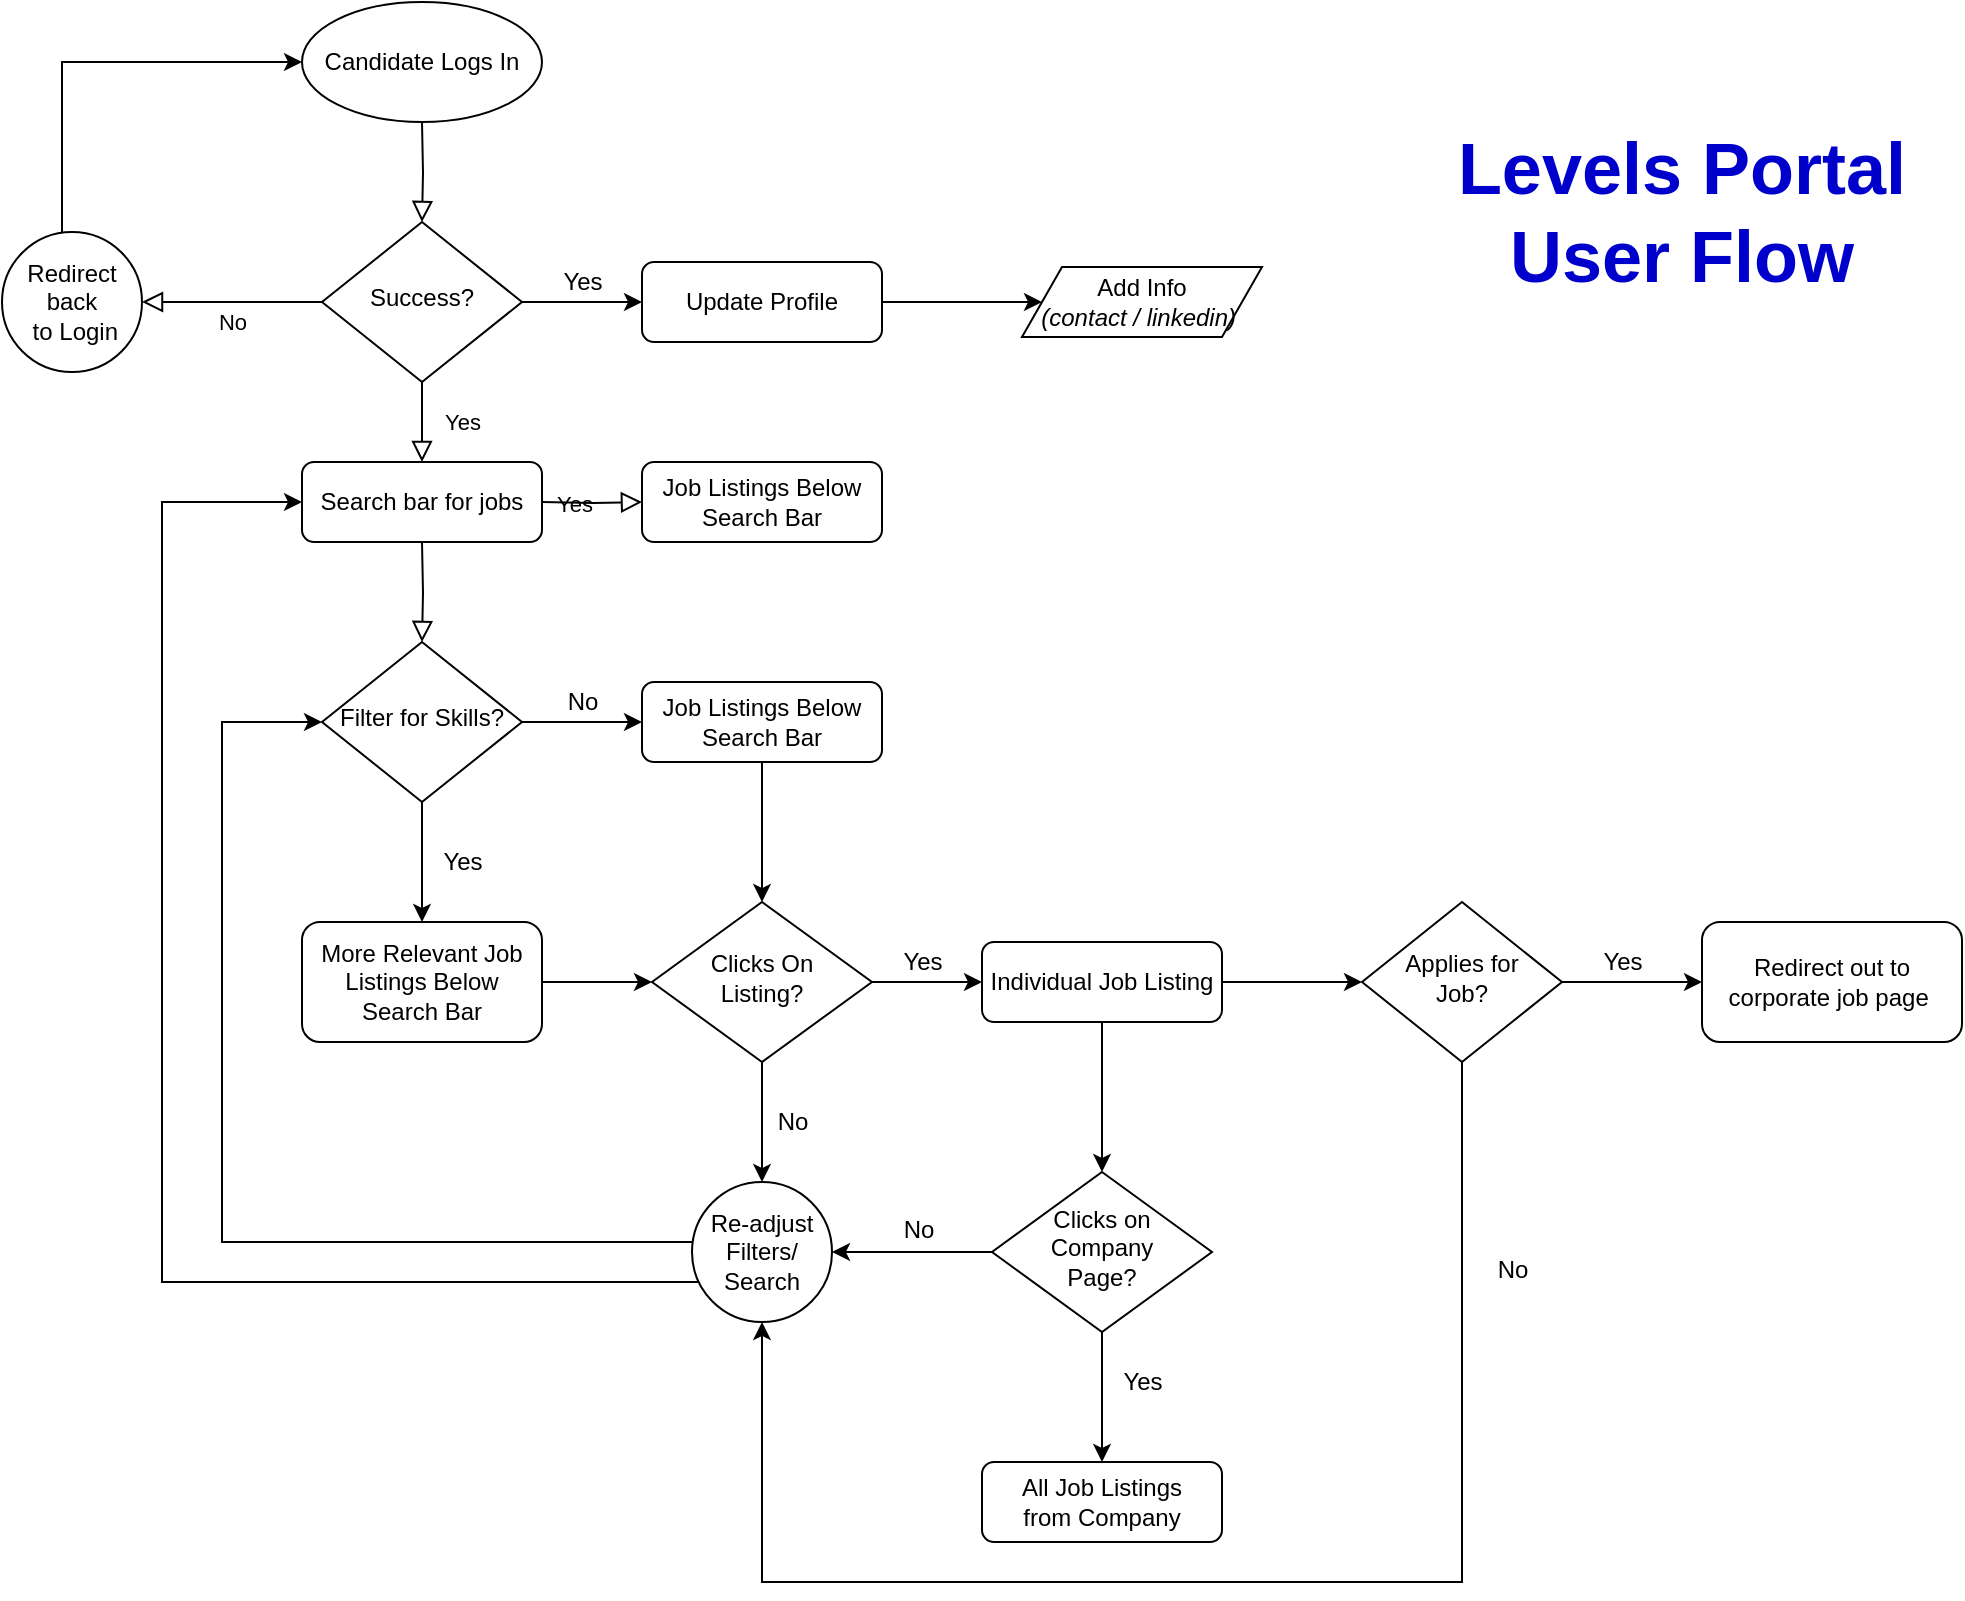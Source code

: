 <mxfile version="14.5.1" type="device"><diagram id="C5RBs43oDa-KdzZeNtuy" name="Home Page"><mxGraphModel dx="1106" dy="777" grid="1" gridSize="10" guides="1" tooltips="1" connect="1" arrows="1" fold="1" page="1" pageScale="1" pageWidth="1169" pageHeight="827" math="0" shadow="0"><root><mxCell id="WIyWlLk6GJQsqaUBKTNV-0"/><mxCell id="WIyWlLk6GJQsqaUBKTNV-1" parent="WIyWlLk6GJQsqaUBKTNV-0"/><mxCell id="WIyWlLk6GJQsqaUBKTNV-2" value="" style="rounded=0;html=1;jettySize=auto;orthogonalLoop=1;fontSize=11;endArrow=block;endFill=0;endSize=8;strokeWidth=1;shadow=0;labelBackgroundColor=none;edgeStyle=orthogonalEdgeStyle;" parent="WIyWlLk6GJQsqaUBKTNV-1" target="WIyWlLk6GJQsqaUBKTNV-6" edge="1"><mxGeometry relative="1" as="geometry"><mxPoint x="280" y="70" as="sourcePoint"/></mxGeometry></mxCell><mxCell id="WIyWlLk6GJQsqaUBKTNV-4" value="Yes" style="rounded=0;html=1;jettySize=auto;orthogonalLoop=1;fontSize=11;endArrow=block;endFill=0;endSize=8;strokeWidth=1;shadow=0;labelBackgroundColor=none;edgeStyle=orthogonalEdgeStyle;" parent="WIyWlLk6GJQsqaUBKTNV-1" source="WIyWlLk6GJQsqaUBKTNV-6" edge="1"><mxGeometry y="20" relative="1" as="geometry"><mxPoint as="offset"/><mxPoint x="280" y="240" as="targetPoint"/></mxGeometry></mxCell><mxCell id="WIyWlLk6GJQsqaUBKTNV-5" value="No" style="edgeStyle=orthogonalEdgeStyle;rounded=0;html=1;jettySize=auto;orthogonalLoop=1;fontSize=11;endArrow=block;endFill=0;endSize=8;strokeWidth=1;shadow=0;labelBackgroundColor=none;" parent="WIyWlLk6GJQsqaUBKTNV-1" source="WIyWlLk6GJQsqaUBKTNV-6" edge="1"><mxGeometry y="10" relative="1" as="geometry"><mxPoint as="offset"/><mxPoint x="140" y="160" as="targetPoint"/></mxGeometry></mxCell><mxCell id="pL1vEmYR8G1GiPKI-jwZ-53" value="" style="edgeStyle=orthogonalEdgeStyle;rounded=0;orthogonalLoop=1;jettySize=auto;html=1;" parent="WIyWlLk6GJQsqaUBKTNV-1" source="WIyWlLk6GJQsqaUBKTNV-6" target="pL1vEmYR8G1GiPKI-jwZ-52" edge="1"><mxGeometry relative="1" as="geometry"/></mxCell><mxCell id="WIyWlLk6GJQsqaUBKTNV-6" value="Success?" style="rhombus;whiteSpace=wrap;html=1;shadow=0;fontFamily=Helvetica;fontSize=12;align=center;strokeWidth=1;spacing=6;spacingTop=-4;" parent="WIyWlLk6GJQsqaUBKTNV-1" vertex="1"><mxGeometry x="230" y="120" width="100" height="80" as="geometry"/></mxCell><mxCell id="WIyWlLk6GJQsqaUBKTNV-9" value="Yes" style="edgeStyle=orthogonalEdgeStyle;rounded=0;html=1;jettySize=auto;orthogonalLoop=1;fontSize=11;endArrow=block;endFill=0;endSize=8;strokeWidth=1;shadow=0;labelBackgroundColor=none;" parent="WIyWlLk6GJQsqaUBKTNV-1" target="WIyWlLk6GJQsqaUBKTNV-12" edge="1"><mxGeometry y="10" relative="1" as="geometry"><mxPoint as="offset"/><mxPoint x="340" y="260" as="sourcePoint"/></mxGeometry></mxCell><mxCell id="WIyWlLk6GJQsqaUBKTNV-11" value="Search bar for jobs" style="rounded=1;whiteSpace=wrap;html=1;fontSize=12;glass=0;strokeWidth=1;shadow=0;" parent="WIyWlLk6GJQsqaUBKTNV-1" vertex="1"><mxGeometry x="220" y="240" width="120" height="40" as="geometry"/></mxCell><mxCell id="WIyWlLk6GJQsqaUBKTNV-12" value="Job Listings Below Search Bar" style="rounded=1;whiteSpace=wrap;html=1;fontSize=12;glass=0;strokeWidth=1;shadow=0;" parent="WIyWlLk6GJQsqaUBKTNV-1" vertex="1"><mxGeometry x="390" y="240" width="120" height="40" as="geometry"/></mxCell><mxCell id="HsMBbbvZUkmnmVhY9H5Z-0" value="&lt;font style=&quot;font-size: 36px&quot; color=&quot;#0000cc&quot;&gt;&lt;b&gt;Levels Portal&lt;br&gt;User Flow&lt;br&gt;&lt;/b&gt;&lt;/font&gt;" style="text;html=1;strokeColor=none;fillColor=none;align=center;verticalAlign=middle;whiteSpace=wrap;rounded=0;" parent="WIyWlLk6GJQsqaUBKTNV-1" vertex="1"><mxGeometry x="790" y="105" width="240" height="20" as="geometry"/></mxCell><mxCell id="pL1vEmYR8G1GiPKI-jwZ-2" value="Candidate Logs In" style="ellipse;whiteSpace=wrap;html=1;" parent="WIyWlLk6GJQsqaUBKTNV-1" vertex="1"><mxGeometry x="220" y="10" width="120" height="60" as="geometry"/></mxCell><mxCell id="pL1vEmYR8G1GiPKI-jwZ-4" value="" style="rounded=0;html=1;jettySize=auto;orthogonalLoop=1;fontSize=11;endArrow=block;endFill=0;endSize=8;strokeWidth=1;shadow=0;labelBackgroundColor=none;edgeStyle=orthogonalEdgeStyle;" parent="WIyWlLk6GJQsqaUBKTNV-1" target="pL1vEmYR8G1GiPKI-jwZ-5" edge="1"><mxGeometry relative="1" as="geometry"><mxPoint x="280" y="280" as="sourcePoint"/></mxGeometry></mxCell><mxCell id="pL1vEmYR8G1GiPKI-jwZ-11" value="" style="edgeStyle=orthogonalEdgeStyle;rounded=0;orthogonalLoop=1;jettySize=auto;html=1;" parent="WIyWlLk6GJQsqaUBKTNV-1" source="pL1vEmYR8G1GiPKI-jwZ-5" target="pL1vEmYR8G1GiPKI-jwZ-6" edge="1"><mxGeometry relative="1" as="geometry"/></mxCell><mxCell id="pL1vEmYR8G1GiPKI-jwZ-14" value="" style="edgeStyle=orthogonalEdgeStyle;rounded=0;orthogonalLoop=1;jettySize=auto;html=1;" parent="WIyWlLk6GJQsqaUBKTNV-1" source="pL1vEmYR8G1GiPKI-jwZ-5" target="pL1vEmYR8G1GiPKI-jwZ-13" edge="1"><mxGeometry relative="1" as="geometry"/></mxCell><mxCell id="pL1vEmYR8G1GiPKI-jwZ-5" value="Filter for Skills?" style="rhombus;whiteSpace=wrap;html=1;shadow=0;fontFamily=Helvetica;fontSize=12;align=center;strokeWidth=1;spacing=6;spacingTop=-4;" parent="WIyWlLk6GJQsqaUBKTNV-1" vertex="1"><mxGeometry x="230" y="330" width="100" height="80" as="geometry"/></mxCell><mxCell id="pL1vEmYR8G1GiPKI-jwZ-18" value="" style="edgeStyle=orthogonalEdgeStyle;rounded=0;orthogonalLoop=1;jettySize=auto;html=1;" parent="WIyWlLk6GJQsqaUBKTNV-1" source="pL1vEmYR8G1GiPKI-jwZ-6" target="pL1vEmYR8G1GiPKI-jwZ-17" edge="1"><mxGeometry relative="1" as="geometry"/></mxCell><mxCell id="pL1vEmYR8G1GiPKI-jwZ-6" value="Job Listings Below Search Bar" style="rounded=1;whiteSpace=wrap;html=1;fontSize=12;glass=0;strokeWidth=1;shadow=0;" parent="WIyWlLk6GJQsqaUBKTNV-1" vertex="1"><mxGeometry x="390" y="350" width="120" height="40" as="geometry"/></mxCell><mxCell id="pL1vEmYR8G1GiPKI-jwZ-12" value="No" style="text;html=1;align=center;verticalAlign=middle;resizable=0;points=[];autosize=1;" parent="WIyWlLk6GJQsqaUBKTNV-1" vertex="1"><mxGeometry x="345" y="350" width="30" height="20" as="geometry"/></mxCell><mxCell id="pL1vEmYR8G1GiPKI-jwZ-19" value="" style="edgeStyle=orthogonalEdgeStyle;rounded=0;orthogonalLoop=1;jettySize=auto;html=1;" parent="WIyWlLk6GJQsqaUBKTNV-1" source="pL1vEmYR8G1GiPKI-jwZ-13" target="pL1vEmYR8G1GiPKI-jwZ-17" edge="1"><mxGeometry relative="1" as="geometry"/></mxCell><mxCell id="pL1vEmYR8G1GiPKI-jwZ-13" value="More Relevant Job Listings Below Search Bar" style="rounded=1;whiteSpace=wrap;html=1;fontSize=12;glass=0;strokeWidth=1;shadow=0;" parent="WIyWlLk6GJQsqaUBKTNV-1" vertex="1"><mxGeometry x="220" y="470" width="120" height="60" as="geometry"/></mxCell><mxCell id="pL1vEmYR8G1GiPKI-jwZ-15" value="Yes" style="text;html=1;align=center;verticalAlign=middle;resizable=0;points=[];autosize=1;" parent="WIyWlLk6GJQsqaUBKTNV-1" vertex="1"><mxGeometry x="280" y="430" width="40" height="20" as="geometry"/></mxCell><mxCell id="pL1vEmYR8G1GiPKI-jwZ-23" value="" style="edgeStyle=orthogonalEdgeStyle;rounded=0;orthogonalLoop=1;jettySize=auto;html=1;" parent="WIyWlLk6GJQsqaUBKTNV-1" source="pL1vEmYR8G1GiPKI-jwZ-17" target="pL1vEmYR8G1GiPKI-jwZ-22" edge="1"><mxGeometry relative="1" as="geometry"/></mxCell><mxCell id="pL1vEmYR8G1GiPKI-jwZ-26" value="" style="edgeStyle=orthogonalEdgeStyle;rounded=0;orthogonalLoop=1;jettySize=auto;html=1;" parent="WIyWlLk6GJQsqaUBKTNV-1" source="pL1vEmYR8G1GiPKI-jwZ-17" target="pL1vEmYR8G1GiPKI-jwZ-25" edge="1"><mxGeometry relative="1" as="geometry"/></mxCell><mxCell id="pL1vEmYR8G1GiPKI-jwZ-17" value="Clicks On &lt;br&gt;Listing?" style="rhombus;whiteSpace=wrap;html=1;shadow=0;fontFamily=Helvetica;fontSize=12;align=center;strokeWidth=1;spacing=6;spacingTop=-4;" parent="WIyWlLk6GJQsqaUBKTNV-1" vertex="1"><mxGeometry x="395" y="460" width="110" height="80" as="geometry"/></mxCell><mxCell id="pL1vEmYR8G1GiPKI-jwZ-34" value="" style="edgeStyle=orthogonalEdgeStyle;rounded=0;orthogonalLoop=1;jettySize=auto;html=1;" parent="WIyWlLk6GJQsqaUBKTNV-1" source="pL1vEmYR8G1GiPKI-jwZ-22" target="pL1vEmYR8G1GiPKI-jwZ-33" edge="1"><mxGeometry relative="1" as="geometry"/></mxCell><mxCell id="pL1vEmYR8G1GiPKI-jwZ-37" value="" style="edgeStyle=orthogonalEdgeStyle;rounded=0;orthogonalLoop=1;jettySize=auto;html=1;" parent="WIyWlLk6GJQsqaUBKTNV-1" source="pL1vEmYR8G1GiPKI-jwZ-22" target="pL1vEmYR8G1GiPKI-jwZ-36" edge="1"><mxGeometry relative="1" as="geometry"/></mxCell><mxCell id="pL1vEmYR8G1GiPKI-jwZ-22" value="Individual Job Listing" style="rounded=1;whiteSpace=wrap;html=1;fontSize=12;glass=0;strokeWidth=1;shadow=0;" parent="WIyWlLk6GJQsqaUBKTNV-1" vertex="1"><mxGeometry x="560" y="480" width="120" height="40" as="geometry"/></mxCell><mxCell id="pL1vEmYR8G1GiPKI-jwZ-24" value="Yes" style="text;html=1;align=center;verticalAlign=middle;resizable=0;points=[];autosize=1;" parent="WIyWlLk6GJQsqaUBKTNV-1" vertex="1"><mxGeometry x="510" y="480" width="40" height="20" as="geometry"/></mxCell><mxCell id="pL1vEmYR8G1GiPKI-jwZ-29" style="edgeStyle=orthogonalEdgeStyle;rounded=0;orthogonalLoop=1;jettySize=auto;html=1;entryX=0;entryY=0.5;entryDx=0;entryDy=0;" parent="WIyWlLk6GJQsqaUBKTNV-1" source="pL1vEmYR8G1GiPKI-jwZ-25" target="pL1vEmYR8G1GiPKI-jwZ-5" edge="1"><mxGeometry relative="1" as="geometry"><Array as="points"><mxPoint x="180" y="630"/><mxPoint x="180" y="370"/></Array></mxGeometry></mxCell><mxCell id="pL1vEmYR8G1GiPKI-jwZ-35" style="edgeStyle=orthogonalEdgeStyle;rounded=0;orthogonalLoop=1;jettySize=auto;html=1;entryX=0;entryY=0.5;entryDx=0;entryDy=0;" parent="WIyWlLk6GJQsqaUBKTNV-1" source="pL1vEmYR8G1GiPKI-jwZ-25" target="WIyWlLk6GJQsqaUBKTNV-11" edge="1"><mxGeometry relative="1" as="geometry"><Array as="points"><mxPoint x="150" y="650"/><mxPoint x="150" y="260"/></Array></mxGeometry></mxCell><mxCell id="pL1vEmYR8G1GiPKI-jwZ-25" value="Re-adjust Filters/ Search" style="ellipse;whiteSpace=wrap;html=1;aspect=fixed;" parent="WIyWlLk6GJQsqaUBKTNV-1" vertex="1"><mxGeometry x="415" y="600" width="70" height="70" as="geometry"/></mxCell><mxCell id="pL1vEmYR8G1GiPKI-jwZ-28" value="No" style="text;html=1;align=center;verticalAlign=middle;resizable=0;points=[];autosize=1;" parent="WIyWlLk6GJQsqaUBKTNV-1" vertex="1"><mxGeometry x="450" y="560" width="30" height="20" as="geometry"/></mxCell><mxCell id="pL1vEmYR8G1GiPKI-jwZ-45" value="" style="edgeStyle=orthogonalEdgeStyle;rounded=0;orthogonalLoop=1;jettySize=auto;html=1;" parent="WIyWlLk6GJQsqaUBKTNV-1" source="pL1vEmYR8G1GiPKI-jwZ-33" target="pL1vEmYR8G1GiPKI-jwZ-44" edge="1"><mxGeometry relative="1" as="geometry"/></mxCell><mxCell id="pL1vEmYR8G1GiPKI-jwZ-48" style="edgeStyle=orthogonalEdgeStyle;rounded=0;orthogonalLoop=1;jettySize=auto;html=1;entryX=0.5;entryY=1;entryDx=0;entryDy=0;" parent="WIyWlLk6GJQsqaUBKTNV-1" source="pL1vEmYR8G1GiPKI-jwZ-33" target="pL1vEmYR8G1GiPKI-jwZ-25" edge="1"><mxGeometry relative="1" as="geometry"><Array as="points"><mxPoint x="800" y="800"/><mxPoint x="450" y="800"/></Array></mxGeometry></mxCell><mxCell id="pL1vEmYR8G1GiPKI-jwZ-33" value="Applies for &lt;br&gt;Job?" style="rhombus;whiteSpace=wrap;html=1;shadow=0;fontFamily=Helvetica;fontSize=12;align=center;strokeWidth=1;spacing=6;spacingTop=-4;" parent="WIyWlLk6GJQsqaUBKTNV-1" vertex="1"><mxGeometry x="750" y="460" width="100" height="80" as="geometry"/></mxCell><mxCell id="pL1vEmYR8G1GiPKI-jwZ-39" value="" style="edgeStyle=orthogonalEdgeStyle;rounded=0;orthogonalLoop=1;jettySize=auto;html=1;" parent="WIyWlLk6GJQsqaUBKTNV-1" source="pL1vEmYR8G1GiPKI-jwZ-36" target="pL1vEmYR8G1GiPKI-jwZ-38" edge="1"><mxGeometry relative="1" as="geometry"/></mxCell><mxCell id="pL1vEmYR8G1GiPKI-jwZ-42" value="" style="edgeStyle=orthogonalEdgeStyle;rounded=0;orthogonalLoop=1;jettySize=auto;html=1;" parent="WIyWlLk6GJQsqaUBKTNV-1" source="pL1vEmYR8G1GiPKI-jwZ-36" target="pL1vEmYR8G1GiPKI-jwZ-25" edge="1"><mxGeometry relative="1" as="geometry"/></mxCell><mxCell id="pL1vEmYR8G1GiPKI-jwZ-36" value="Clicks on Company &lt;br&gt;Page?" style="rhombus;whiteSpace=wrap;html=1;shadow=0;fontFamily=Helvetica;fontSize=12;align=center;strokeWidth=1;spacing=6;spacingTop=-4;" parent="WIyWlLk6GJQsqaUBKTNV-1" vertex="1"><mxGeometry x="565" y="595" width="110" height="80" as="geometry"/></mxCell><mxCell id="pL1vEmYR8G1GiPKI-jwZ-38" value="All Job Listings&lt;br&gt;from Company" style="rounded=1;whiteSpace=wrap;html=1;fontSize=12;glass=0;strokeWidth=1;shadow=0;" parent="WIyWlLk6GJQsqaUBKTNV-1" vertex="1"><mxGeometry x="560" y="740" width="120" height="40" as="geometry"/></mxCell><mxCell id="pL1vEmYR8G1GiPKI-jwZ-41" value="Yes" style="text;html=1;align=center;verticalAlign=middle;resizable=0;points=[];autosize=1;" parent="WIyWlLk6GJQsqaUBKTNV-1" vertex="1"><mxGeometry x="620" y="690" width="40" height="20" as="geometry"/></mxCell><mxCell id="pL1vEmYR8G1GiPKI-jwZ-43" value="No" style="text;html=1;align=center;verticalAlign=middle;resizable=0;points=[];autosize=1;" parent="WIyWlLk6GJQsqaUBKTNV-1" vertex="1"><mxGeometry x="513" y="614" width="30" height="20" as="geometry"/></mxCell><mxCell id="pL1vEmYR8G1GiPKI-jwZ-44" value="Redirect out to corporate job page&amp;nbsp;" style="rounded=1;whiteSpace=wrap;html=1;fontSize=12;glass=0;strokeWidth=1;shadow=0;" parent="WIyWlLk6GJQsqaUBKTNV-1" vertex="1"><mxGeometry x="920" y="470" width="130" height="60" as="geometry"/></mxCell><mxCell id="pL1vEmYR8G1GiPKI-jwZ-47" value="Yes" style="text;html=1;align=center;verticalAlign=middle;resizable=0;points=[];autosize=1;" parent="WIyWlLk6GJQsqaUBKTNV-1" vertex="1"><mxGeometry x="860" y="480" width="40" height="20" as="geometry"/></mxCell><mxCell id="pL1vEmYR8G1GiPKI-jwZ-49" value="No" style="text;html=1;align=center;verticalAlign=middle;resizable=0;points=[];autosize=1;" parent="WIyWlLk6GJQsqaUBKTNV-1" vertex="1"><mxGeometry x="810" y="634" width="30" height="20" as="geometry"/></mxCell><mxCell id="pL1vEmYR8G1GiPKI-jwZ-51" style="edgeStyle=orthogonalEdgeStyle;rounded=0;orthogonalLoop=1;jettySize=auto;html=1;entryX=0;entryY=0.5;entryDx=0;entryDy=0;" parent="WIyWlLk6GJQsqaUBKTNV-1" source="pL1vEmYR8G1GiPKI-jwZ-50" target="pL1vEmYR8G1GiPKI-jwZ-2" edge="1"><mxGeometry relative="1" as="geometry"><Array as="points"><mxPoint x="100" y="40"/></Array></mxGeometry></mxCell><mxCell id="pL1vEmYR8G1GiPKI-jwZ-50" value="Redirect back&lt;br&gt;&amp;nbsp;to Login" style="ellipse;whiteSpace=wrap;html=1;aspect=fixed;" parent="WIyWlLk6GJQsqaUBKTNV-1" vertex="1"><mxGeometry x="70" y="125" width="70" height="70" as="geometry"/></mxCell><mxCell id="pL1vEmYR8G1GiPKI-jwZ-56" value="" style="edgeStyle=orthogonalEdgeStyle;rounded=0;orthogonalLoop=1;jettySize=auto;html=1;" parent="WIyWlLk6GJQsqaUBKTNV-1" source="pL1vEmYR8G1GiPKI-jwZ-52" target="pL1vEmYR8G1GiPKI-jwZ-55" edge="1"><mxGeometry relative="1" as="geometry"/></mxCell><mxCell id="pL1vEmYR8G1GiPKI-jwZ-52" value="Update Profile" style="rounded=1;whiteSpace=wrap;html=1;fontSize=12;glass=0;strokeWidth=1;shadow=0;" parent="WIyWlLk6GJQsqaUBKTNV-1" vertex="1"><mxGeometry x="390" y="140" width="120" height="40" as="geometry"/></mxCell><mxCell id="pL1vEmYR8G1GiPKI-jwZ-54" value="Yes" style="text;html=1;align=center;verticalAlign=middle;resizable=0;points=[];autosize=1;" parent="WIyWlLk6GJQsqaUBKTNV-1" vertex="1"><mxGeometry x="340" y="140" width="40" height="20" as="geometry"/></mxCell><mxCell id="pL1vEmYR8G1GiPKI-jwZ-55" value="Add Info&lt;br&gt;&lt;i&gt;(contact / linkedin)&amp;nbsp;&lt;/i&gt;" style="shape=parallelogram;perimeter=parallelogramPerimeter;whiteSpace=wrap;html=1;fixedSize=1;rounded=0;shadow=0;strokeWidth=1;glass=0;" parent="WIyWlLk6GJQsqaUBKTNV-1" vertex="1"><mxGeometry x="580" y="142.5" width="120" height="35" as="geometry"/></mxCell></root></mxGraphModel></diagram></mxfile>
